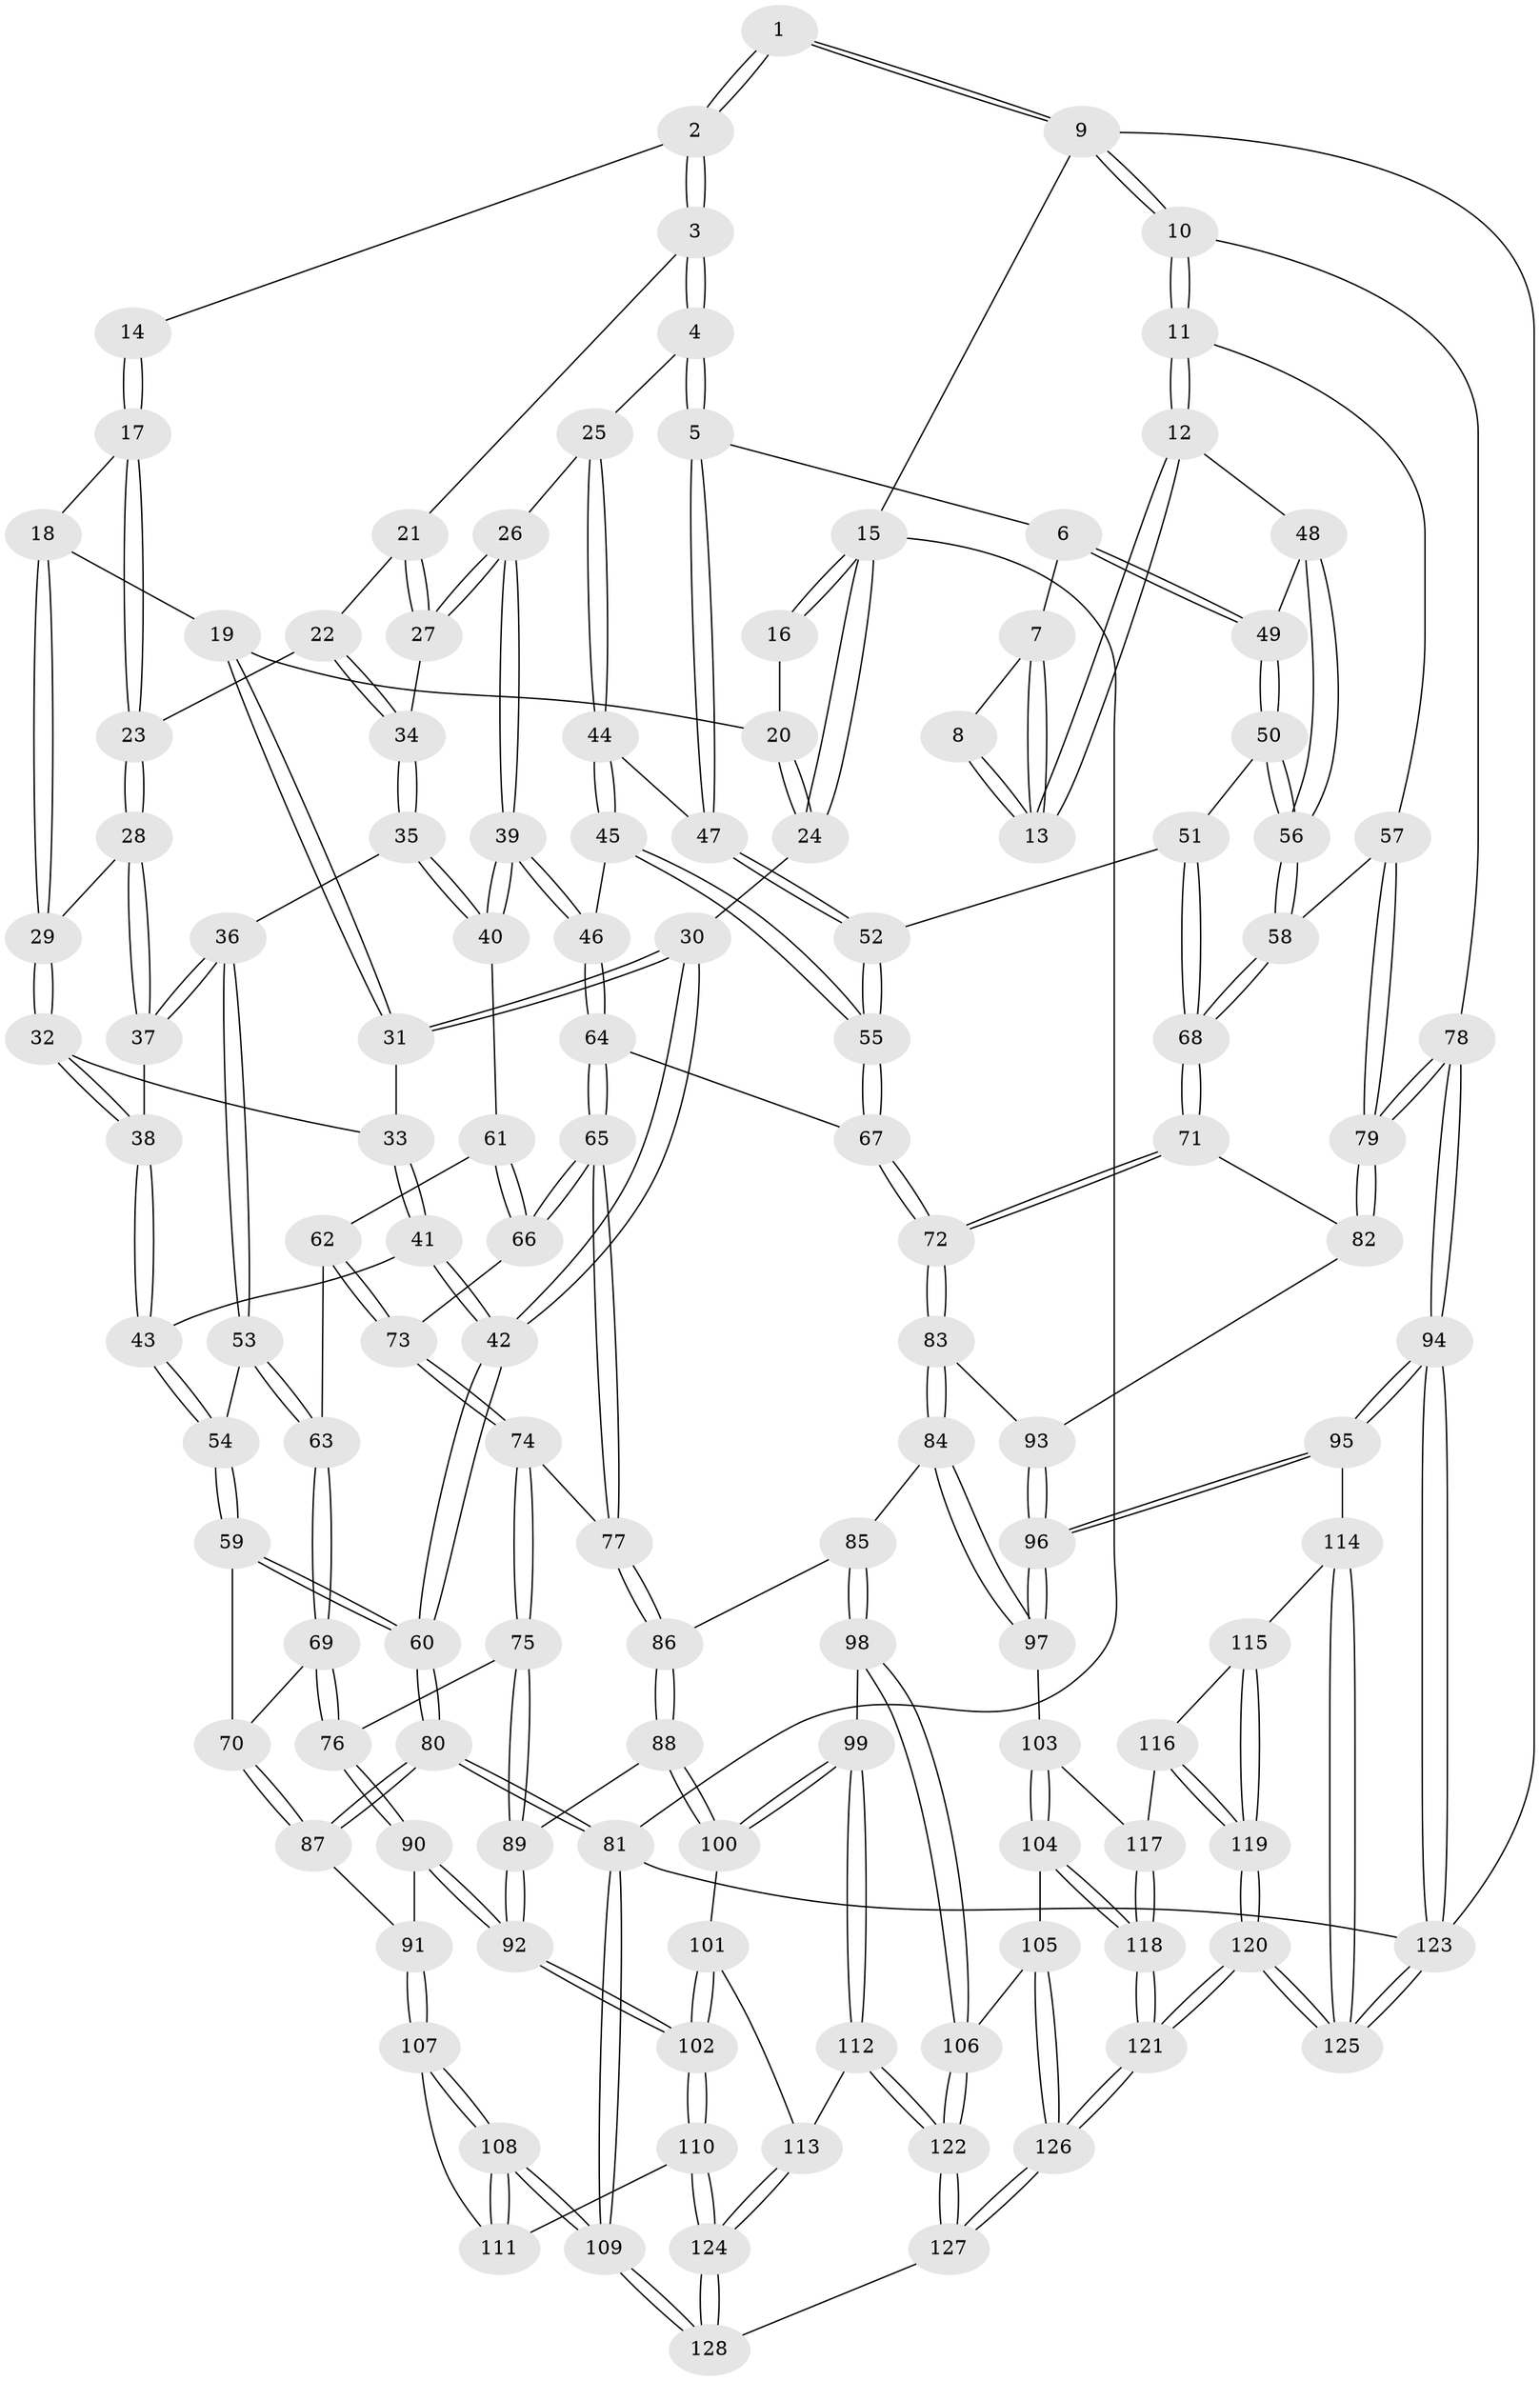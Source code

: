 // coarse degree distribution, {3: 0.45454545454545453, 1: 0.012987012987012988, 2: 0.025974025974025976, 4: 0.4935064935064935, 6: 0.012987012987012988}
// Generated by graph-tools (version 1.1) at 2025/38/03/04/25 23:38:30]
// undirected, 128 vertices, 317 edges
graph export_dot {
  node [color=gray90,style=filled];
  1 [pos="+0.8417885114995892+0"];
  2 [pos="+0.5345913862347208+0"];
  3 [pos="+0.5614901075806883+0.012331389138734791"];
  4 [pos="+0.6109151760238326+0.12640962157209487"];
  5 [pos="+0.7318318539005166+0.22413157360017114"];
  6 [pos="+0.7334436278976393+0.2239832527653017"];
  7 [pos="+0.7916604040721259+0.1926822717405512"];
  8 [pos="+0.8329013996588497+0"];
  9 [pos="+1+0"];
  10 [pos="+1+0.24984748002525103"];
  11 [pos="+1+0.2669459382489917"];
  12 [pos="+0.9774642328844204+0.2603502555197217"];
  13 [pos="+0.957436213619456+0.24979126649121544"];
  14 [pos="+0.38445047902869084+0"];
  15 [pos="+0+0"];
  16 [pos="+0.21936595692958663+0"];
  17 [pos="+0.340139633796915+0.055295576490333405"];
  18 [pos="+0.13730407665570005+0.14152845207326906"];
  19 [pos="+0.1171888558549239+0.13880273006143037"];
  20 [pos="+0.11723252689857426+0.10352300295807838"];
  21 [pos="+0.5570436732953233+0.02163951612774482"];
  22 [pos="+0.4311268066961468+0.2111369255762069"];
  23 [pos="+0.33400036452221454+0.12075757774460577"];
  24 [pos="+0+0"];
  25 [pos="+0.541805787686327+0.25310889833312905"];
  26 [pos="+0.5130777304778295+0.2481761522661693"];
  27 [pos="+0.4798541191889322+0.22369953703982412"];
  28 [pos="+0.3000303161554602+0.17539752582761"];
  29 [pos="+0.2311538062764321+0.18371628784779112"];
  30 [pos="+0+0.22586048070221448"];
  31 [pos="+0.08931965927231716+0.17473809721212957"];
  32 [pos="+0.17410388740956229+0.2566519957310924"];
  33 [pos="+0.10576698020777492+0.2052574911377913"];
  34 [pos="+0.4342884496378032+0.21588155336828763"];
  35 [pos="+0.37816394470976283+0.3395838833002865"];
  36 [pos="+0.3327448517690083+0.3253164404783354"];
  37 [pos="+0.30032701123327676+0.19827528857695767"];
  38 [pos="+0.18933250838194365+0.29476386048498215"];
  39 [pos="+0.4175714008149793+0.36061957950744383"];
  40 [pos="+0.384454785368192+0.3453396017601438"];
  41 [pos="+0.08440425466769128+0.3226109571829253"];
  42 [pos="+0+0.42052885249970456"];
  43 [pos="+0.19328082344916145+0.3455886218016402"];
  44 [pos="+0.569974537793728+0.29719754719747504"];
  45 [pos="+0.5257158710703911+0.3549171959774168"];
  46 [pos="+0.43448506397248887+0.3753550815873845"];
  47 [pos="+0.6544272691736677+0.3165476648625729"];
  48 [pos="+0.8707178079820759+0.3550403627521622"];
  49 [pos="+0.7935115933300732+0.34440697322746416"];
  50 [pos="+0.7648597606179268+0.3915920257829974"];
  51 [pos="+0.7111099512168336+0.41033767735485777"];
  52 [pos="+0.6662273706946015+0.40592048900551864"];
  53 [pos="+0.22315796183048908+0.3721911987206532"];
  54 [pos="+0.21299037492698422+0.3716229118327322"];
  55 [pos="+0.6136290853198675+0.47771026117914933"];
  56 [pos="+0.8572257243506449+0.4700066805608932"];
  57 [pos="+0.9031732113913521+0.48735204267568555"];
  58 [pos="+0.8619860086421907+0.48830745102858314"];
  59 [pos="+0.14052963265005336+0.4712567497330997"];
  60 [pos="+0+0.4652720688320207"];
  61 [pos="+0.37838544474009855+0.35999007373215075"];
  62 [pos="+0.30728525178152233+0.4665122294348919"];
  63 [pos="+0.28754864205401065+0.4647485303949895"];
  64 [pos="+0.46812014267253+0.5021526459227468"];
  65 [pos="+0.45805590373891264+0.5140740960957327"];
  66 [pos="+0.3495138199692601+0.4859808841294394"];
  67 [pos="+0.6095855612326082+0.48990744380295453"];
  68 [pos="+0.8161731977770401+0.5403410857493519"];
  69 [pos="+0.2383616141110058+0.5777099578770192"];
  70 [pos="+0.19565189549529288+0.5649743471745426"];
  71 [pos="+0.8094496037439312+0.554386971203732"];
  72 [pos="+0.6765582162153319+0.6107280127146643"];
  73 [pos="+0.3493360960558963+0.48600411994770154"];
  74 [pos="+0.3281530573674495+0.5289591177657319"];
  75 [pos="+0.26553880519660283+0.5975679826795192"];
  76 [pos="+0.25706594000726324+0.5932532110856288"];
  77 [pos="+0.4406338118065485+0.5747058013140209"];
  78 [pos="+1+0.6354254521480885"];
  79 [pos="+1+0.6104500744787008"];
  80 [pos="+0+0.6065441464361538"];
  81 [pos="+0+1"];
  82 [pos="+0.8853530235933154+0.6430112268819199"];
  83 [pos="+0.6695507182183273+0.6339535426280637"];
  84 [pos="+0.6555923636942157+0.6714277622454878"];
  85 [pos="+0.4880430060445954+0.6850249829869675"];
  86 [pos="+0.42467997972287114+0.6516786936214636"];
  87 [pos="+0.05977431040141772+0.6816629814232306"];
  88 [pos="+0.354347841771777+0.6765201391179072"];
  89 [pos="+0.35191203204979904+0.6764225241598147"];
  90 [pos="+0.14411249187774264+0.7593865898758703"];
  91 [pos="+0.13080618898242943+0.7595435910079099"];
  92 [pos="+0.24516947807837328+0.779190885196484"];
  93 [pos="+0.8721061381457093+0.6945798313122"];
  94 [pos="+1+0.812989977066846"];
  95 [pos="+0.8609335675174613+0.7987625589979304"];
  96 [pos="+0.8594493457958566+0.7967690716195377"];
  97 [pos="+0.6782151342254662+0.7319369042644851"];
  98 [pos="+0.4945089728926021+0.8251665439539544"];
  99 [pos="+0.4792043629216816+0.8320805407983145"];
  100 [pos="+0.38717780856067124+0.801652716301426"];
  101 [pos="+0.3723120982032762+0.8311176778654404"];
  102 [pos="+0.2684231070554452+0.8492439574186136"];
  103 [pos="+0.6616628798470063+0.7759969438983381"];
  104 [pos="+0.5780760172223836+0.851545703878259"];
  105 [pos="+0.557184298292417+0.8579947514487086"];
  106 [pos="+0.5553404284441925+0.8580471915165543"];
  107 [pos="+0.1179957923561729+0.7983336878544994"];
  108 [pos="+0+1"];
  109 [pos="+0+1"];
  110 [pos="+0.265673242538642+0.902999170850003"];
  111 [pos="+0.1803799881496603+0.9181001518234378"];
  112 [pos="+0.4285930543954985+0.8988317428111458"];
  113 [pos="+0.38860645285369133+0.8800763646819676"];
  114 [pos="+0.8578438920167955+0.8097382302850874"];
  115 [pos="+0.8217698944264279+0.8878329941206226"];
  116 [pos="+0.7089129207636133+0.8578217707478261"];
  117 [pos="+0.6858647016805846+0.8386188903374403"];
  118 [pos="+0.6673381565678285+0.9568504931756433"];
  119 [pos="+0.7825172560034216+1"];
  120 [pos="+0.756967746572062+1"];
  121 [pos="+0.756035168024527+1"];
  122 [pos="+0.4553596252690616+1"];
  123 [pos="+1+1"];
  124 [pos="+0.2867597878743054+0.9305483231203497"];
  125 [pos="+1+1"];
  126 [pos="+0.653944363139614+1"];
  127 [pos="+0.4412541795775774+1"];
  128 [pos="+0.367980363249311+1"];
  1 -- 2;
  1 -- 2;
  1 -- 9;
  1 -- 9;
  2 -- 3;
  2 -- 3;
  2 -- 14;
  3 -- 4;
  3 -- 4;
  3 -- 21;
  4 -- 5;
  4 -- 5;
  4 -- 25;
  5 -- 6;
  5 -- 47;
  5 -- 47;
  6 -- 7;
  6 -- 49;
  6 -- 49;
  7 -- 8;
  7 -- 13;
  7 -- 13;
  8 -- 13;
  8 -- 13;
  9 -- 10;
  9 -- 10;
  9 -- 15;
  9 -- 123;
  10 -- 11;
  10 -- 11;
  10 -- 78;
  11 -- 12;
  11 -- 12;
  11 -- 57;
  12 -- 13;
  12 -- 13;
  12 -- 48;
  14 -- 17;
  14 -- 17;
  15 -- 16;
  15 -- 16;
  15 -- 24;
  15 -- 24;
  15 -- 81;
  16 -- 20;
  17 -- 18;
  17 -- 23;
  17 -- 23;
  18 -- 19;
  18 -- 29;
  18 -- 29;
  19 -- 20;
  19 -- 31;
  19 -- 31;
  20 -- 24;
  20 -- 24;
  21 -- 22;
  21 -- 27;
  21 -- 27;
  22 -- 23;
  22 -- 34;
  22 -- 34;
  23 -- 28;
  23 -- 28;
  24 -- 30;
  25 -- 26;
  25 -- 44;
  25 -- 44;
  26 -- 27;
  26 -- 27;
  26 -- 39;
  26 -- 39;
  27 -- 34;
  28 -- 29;
  28 -- 37;
  28 -- 37;
  29 -- 32;
  29 -- 32;
  30 -- 31;
  30 -- 31;
  30 -- 42;
  30 -- 42;
  31 -- 33;
  32 -- 33;
  32 -- 38;
  32 -- 38;
  33 -- 41;
  33 -- 41;
  34 -- 35;
  34 -- 35;
  35 -- 36;
  35 -- 40;
  35 -- 40;
  36 -- 37;
  36 -- 37;
  36 -- 53;
  36 -- 53;
  37 -- 38;
  38 -- 43;
  38 -- 43;
  39 -- 40;
  39 -- 40;
  39 -- 46;
  39 -- 46;
  40 -- 61;
  41 -- 42;
  41 -- 42;
  41 -- 43;
  42 -- 60;
  42 -- 60;
  43 -- 54;
  43 -- 54;
  44 -- 45;
  44 -- 45;
  44 -- 47;
  45 -- 46;
  45 -- 55;
  45 -- 55;
  46 -- 64;
  46 -- 64;
  47 -- 52;
  47 -- 52;
  48 -- 49;
  48 -- 56;
  48 -- 56;
  49 -- 50;
  49 -- 50;
  50 -- 51;
  50 -- 56;
  50 -- 56;
  51 -- 52;
  51 -- 68;
  51 -- 68;
  52 -- 55;
  52 -- 55;
  53 -- 54;
  53 -- 63;
  53 -- 63;
  54 -- 59;
  54 -- 59;
  55 -- 67;
  55 -- 67;
  56 -- 58;
  56 -- 58;
  57 -- 58;
  57 -- 79;
  57 -- 79;
  58 -- 68;
  58 -- 68;
  59 -- 60;
  59 -- 60;
  59 -- 70;
  60 -- 80;
  60 -- 80;
  61 -- 62;
  61 -- 66;
  61 -- 66;
  62 -- 63;
  62 -- 73;
  62 -- 73;
  63 -- 69;
  63 -- 69;
  64 -- 65;
  64 -- 65;
  64 -- 67;
  65 -- 66;
  65 -- 66;
  65 -- 77;
  65 -- 77;
  66 -- 73;
  67 -- 72;
  67 -- 72;
  68 -- 71;
  68 -- 71;
  69 -- 70;
  69 -- 76;
  69 -- 76;
  70 -- 87;
  70 -- 87;
  71 -- 72;
  71 -- 72;
  71 -- 82;
  72 -- 83;
  72 -- 83;
  73 -- 74;
  73 -- 74;
  74 -- 75;
  74 -- 75;
  74 -- 77;
  75 -- 76;
  75 -- 89;
  75 -- 89;
  76 -- 90;
  76 -- 90;
  77 -- 86;
  77 -- 86;
  78 -- 79;
  78 -- 79;
  78 -- 94;
  78 -- 94;
  79 -- 82;
  79 -- 82;
  80 -- 81;
  80 -- 81;
  80 -- 87;
  80 -- 87;
  81 -- 109;
  81 -- 109;
  81 -- 123;
  82 -- 93;
  83 -- 84;
  83 -- 84;
  83 -- 93;
  84 -- 85;
  84 -- 97;
  84 -- 97;
  85 -- 86;
  85 -- 98;
  85 -- 98;
  86 -- 88;
  86 -- 88;
  87 -- 91;
  88 -- 89;
  88 -- 100;
  88 -- 100;
  89 -- 92;
  89 -- 92;
  90 -- 91;
  90 -- 92;
  90 -- 92;
  91 -- 107;
  91 -- 107;
  92 -- 102;
  92 -- 102;
  93 -- 96;
  93 -- 96;
  94 -- 95;
  94 -- 95;
  94 -- 123;
  94 -- 123;
  95 -- 96;
  95 -- 96;
  95 -- 114;
  96 -- 97;
  96 -- 97;
  97 -- 103;
  98 -- 99;
  98 -- 106;
  98 -- 106;
  99 -- 100;
  99 -- 100;
  99 -- 112;
  99 -- 112;
  100 -- 101;
  101 -- 102;
  101 -- 102;
  101 -- 113;
  102 -- 110;
  102 -- 110;
  103 -- 104;
  103 -- 104;
  103 -- 117;
  104 -- 105;
  104 -- 118;
  104 -- 118;
  105 -- 106;
  105 -- 126;
  105 -- 126;
  106 -- 122;
  106 -- 122;
  107 -- 108;
  107 -- 108;
  107 -- 111;
  108 -- 109;
  108 -- 109;
  108 -- 111;
  108 -- 111;
  109 -- 128;
  109 -- 128;
  110 -- 111;
  110 -- 124;
  110 -- 124;
  112 -- 113;
  112 -- 122;
  112 -- 122;
  113 -- 124;
  113 -- 124;
  114 -- 115;
  114 -- 125;
  114 -- 125;
  115 -- 116;
  115 -- 119;
  115 -- 119;
  116 -- 117;
  116 -- 119;
  116 -- 119;
  117 -- 118;
  117 -- 118;
  118 -- 121;
  118 -- 121;
  119 -- 120;
  119 -- 120;
  120 -- 121;
  120 -- 121;
  120 -- 125;
  120 -- 125;
  121 -- 126;
  121 -- 126;
  122 -- 127;
  122 -- 127;
  123 -- 125;
  123 -- 125;
  124 -- 128;
  124 -- 128;
  126 -- 127;
  126 -- 127;
  127 -- 128;
}
